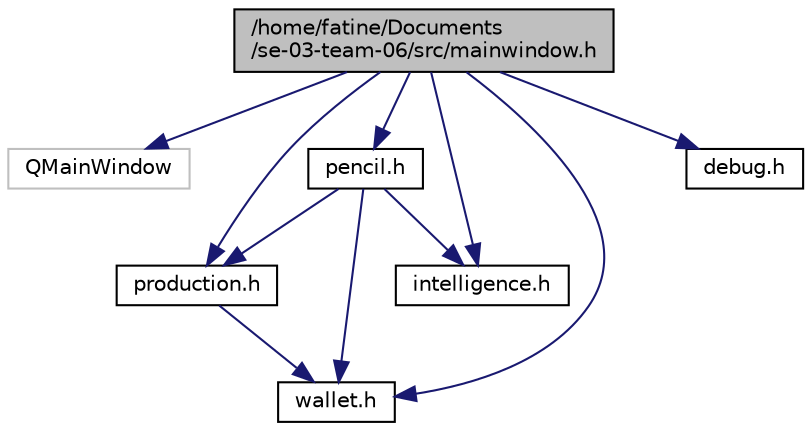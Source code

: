 digraph "/home/fatine/Documents/se-03-team-06/src/mainwindow.h"
{
  edge [fontname="Helvetica",fontsize="10",labelfontname="Helvetica",labelfontsize="10"];
  node [fontname="Helvetica",fontsize="10",shape=record];
  Node0 [label="/home/fatine/Documents\l/se-03-team-06/src/mainwindow.h",height=0.2,width=0.4,color="black", fillcolor="grey75", style="filled", fontcolor="black"];
  Node0 -> Node1 [color="midnightblue",fontsize="10",style="solid"];
  Node1 [label="QMainWindow",height=0.2,width=0.4,color="grey75", fillcolor="white", style="filled"];
  Node0 -> Node2 [color="midnightblue",fontsize="10",style="solid"];
  Node2 [label="pencil.h",height=0.2,width=0.4,color="black", fillcolor="white", style="filled",URL="$pencil_8h.html",tooltip="this header file contains the functionalities for buying and selling pencil and the Auto Pencil Machi..."];
  Node2 -> Node3 [color="midnightblue",fontsize="10",style="solid"];
  Node3 [label="production.h",height=0.2,width=0.4,color="black", fillcolor="white", style="filled",URL="$production_8h.html",tooltip="This header file contains functionalities to buy and sell wood and graphite. "];
  Node3 -> Node4 [color="midnightblue",fontsize="10",style="solid"];
  Node4 [label="wallet.h",height=0.2,width=0.4,color="black", fillcolor="white", style="filled",URL="$wallet_8h.html",tooltip="This header file contains required definitions for Wallet. It only stores Balance which is the money ..."];
  Node2 -> Node4 [color="midnightblue",fontsize="10",style="solid"];
  Node2 -> Node5 [color="midnightblue",fontsize="10",style="solid"];
  Node5 [label="intelligence.h",height=0.2,width=0.4,color="black", fillcolor="white", style="filled",URL="$intelligence_8h.html",tooltip="Intelligence currency implentation and functionalities. "];
  Node0 -> Node3 [color="midnightblue",fontsize="10",style="solid"];
  Node0 -> Node4 [color="midnightblue",fontsize="10",style="solid"];
  Node0 -> Node5 [color="midnightblue",fontsize="10",style="solid"];
  Node0 -> Node6 [color="midnightblue",fontsize="10",style="solid"];
  Node6 [label="debug.h",height=0.2,width=0.4,color="black", fillcolor="white", style="filled",URL="$debug_8h.html",tooltip="This header file contains functionalities to debug the game. "];
}
